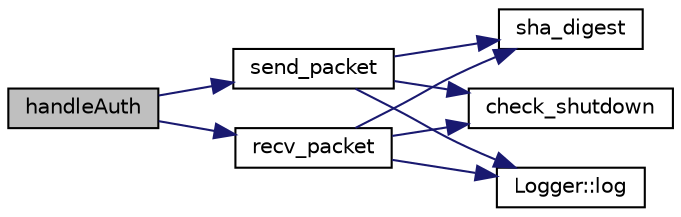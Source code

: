 digraph "handleAuth"
{
  edge [fontname="Helvetica",fontsize="10",labelfontname="Helvetica",labelfontsize="10"];
  node [fontname="Helvetica",fontsize="10",shape=record];
  rankdir="LR";
  Node1 [label="handleAuth",height=0.2,width=0.4,color="black", fillcolor="grey75", style="filled", fontcolor="black"];
  Node1 -> Node2 [color="midnightblue",fontsize="10",style="solid",fontname="Helvetica"];
  Node2 [label="send_packet",height=0.2,width=0.4,color="black", fillcolor="white", style="filled",URL="$Packet_8h.html#a723198aebc9baad8998255313981e357",tooltip="Sends data in form of a SSH_Packet to the SSL socket given. "];
  Node2 -> Node3 [color="midnightblue",fontsize="10",style="solid",fontname="Helvetica"];
  Node3 [label="sha_digest",height=0.2,width=0.4,color="black", fillcolor="white", style="filled",URL="$Packet_8cpp.html#a707a865009d80b22ee19d46a59d81e94"];
  Node2 -> Node4 [color="midnightblue",fontsize="10",style="solid",fontname="Helvetica"];
  Node4 [label="check_shutdown",height=0.2,width=0.4,color="black", fillcolor="white", style="filled",URL="$Packet_8cpp.html#acce65f288b2aed7670bee2f6dfbbb882"];
  Node2 -> Node5 [color="midnightblue",fontsize="10",style="solid",fontname="Helvetica"];
  Node5 [label="Logger::log",height=0.2,width=0.4,color="black", fillcolor="white", style="filled",URL="$classLogger.html#aad1588639bb45eab5a33a40fc58d0e94",tooltip="Log formatted data with variable number of arguments (simmilar to printf) "];
  Node1 -> Node6 [color="midnightblue",fontsize="10",style="solid",fontname="Helvetica"];
  Node6 [label="recv_packet",height=0.2,width=0.4,color="black", fillcolor="white", style="filled",URL="$Packet_8h.html#adaa6274c063dfae816caaf9a68774698",tooltip="Recieves a SSH_Packet from an SSL socket. Reads each part and assembles it into the structure..."];
  Node6 -> Node4 [color="midnightblue",fontsize="10",style="solid",fontname="Helvetica"];
  Node6 -> Node3 [color="midnightblue",fontsize="10",style="solid",fontname="Helvetica"];
  Node6 -> Node5 [color="midnightblue",fontsize="10",style="solid",fontname="Helvetica"];
}
